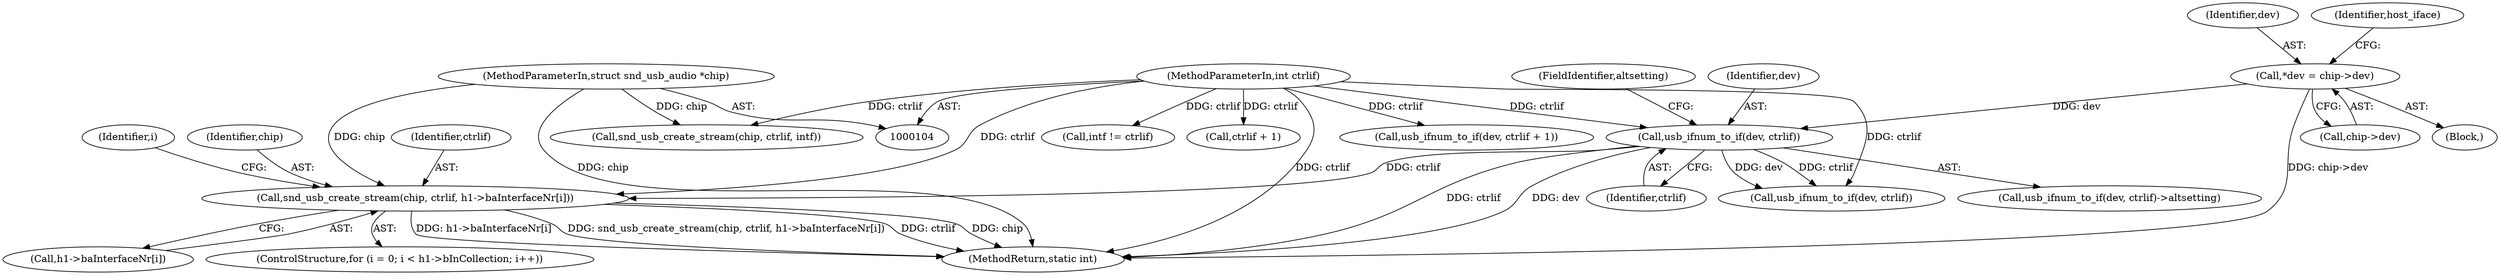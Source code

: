 digraph "0_linux_bfc81a8bc18e3c4ba0cbaa7666ff76be2f998991@API" {
"1000287" [label="(Call,snd_usb_create_stream(chip, ctrlif, h1->baInterfaceNr[i]))"];
"1000105" [label="(MethodParameterIn,struct snd_usb_audio *chip)"];
"1000125" [label="(Call,usb_ifnum_to_if(dev, ctrlif))"];
"1000109" [label="(Call,*dev = chip->dev)"];
"1000106" [label="(MethodParameterIn,int ctrlif)"];
"1000313" [label="(Call,usb_ifnum_to_if(dev, ctrlif + 1))"];
"1000382" [label="(Call,snd_usb_create_stream(chip, ctrlif, intf))"];
"1000106" [label="(MethodParameterIn,int ctrlif)"];
"1000126" [label="(Identifier,dev)"];
"1000289" [label="(Identifier,ctrlif)"];
"1000290" [label="(Call,h1->baInterfaceNr[i])"];
"1000379" [label="(Call,intf != ctrlif)"];
"1000286" [label="(Identifier,i)"];
"1000111" [label="(Call,chip->dev)"];
"1000110" [label="(Identifier,dev)"];
"1000287" [label="(Call,snd_usb_create_stream(chip, ctrlif, h1->baInterfaceNr[i]))"];
"1000125" [label="(Call,usb_ifnum_to_if(dev, ctrlif))"];
"1000107" [label="(Block,)"];
"1000105" [label="(MethodParameterIn,struct snd_usb_audio *chip)"];
"1000121" [label="(Identifier,host_iface)"];
"1000288" [label="(Identifier,chip)"];
"1000276" [label="(ControlStructure,for (i = 0; i < h1->bInCollection; i++))"];
"1000389" [label="(MethodReturn,static int)"];
"1000127" [label="(Identifier,ctrlif)"];
"1000109" [label="(Call,*dev = chip->dev)"];
"1000128" [label="(FieldIdentifier,altsetting)"];
"1000302" [label="(Call,usb_ifnum_to_if(dev, ctrlif))"];
"1000124" [label="(Call,usb_ifnum_to_if(dev, ctrlif)->altsetting)"];
"1000315" [label="(Call,ctrlif + 1)"];
"1000287" -> "1000276"  [label="AST: "];
"1000287" -> "1000290"  [label="CFG: "];
"1000288" -> "1000287"  [label="AST: "];
"1000289" -> "1000287"  [label="AST: "];
"1000290" -> "1000287"  [label="AST: "];
"1000286" -> "1000287"  [label="CFG: "];
"1000287" -> "1000389"  [label="DDG: h1->baInterfaceNr[i]"];
"1000287" -> "1000389"  [label="DDG: snd_usb_create_stream(chip, ctrlif, h1->baInterfaceNr[i])"];
"1000287" -> "1000389"  [label="DDG: ctrlif"];
"1000287" -> "1000389"  [label="DDG: chip"];
"1000105" -> "1000287"  [label="DDG: chip"];
"1000125" -> "1000287"  [label="DDG: ctrlif"];
"1000106" -> "1000287"  [label="DDG: ctrlif"];
"1000105" -> "1000104"  [label="AST: "];
"1000105" -> "1000389"  [label="DDG: chip"];
"1000105" -> "1000382"  [label="DDG: chip"];
"1000125" -> "1000124"  [label="AST: "];
"1000125" -> "1000127"  [label="CFG: "];
"1000126" -> "1000125"  [label="AST: "];
"1000127" -> "1000125"  [label="AST: "];
"1000128" -> "1000125"  [label="CFG: "];
"1000125" -> "1000389"  [label="DDG: ctrlif"];
"1000125" -> "1000389"  [label="DDG: dev"];
"1000109" -> "1000125"  [label="DDG: dev"];
"1000106" -> "1000125"  [label="DDG: ctrlif"];
"1000125" -> "1000302"  [label="DDG: dev"];
"1000125" -> "1000302"  [label="DDG: ctrlif"];
"1000109" -> "1000107"  [label="AST: "];
"1000109" -> "1000111"  [label="CFG: "];
"1000110" -> "1000109"  [label="AST: "];
"1000111" -> "1000109"  [label="AST: "];
"1000121" -> "1000109"  [label="CFG: "];
"1000109" -> "1000389"  [label="DDG: chip->dev"];
"1000106" -> "1000104"  [label="AST: "];
"1000106" -> "1000389"  [label="DDG: ctrlif"];
"1000106" -> "1000302"  [label="DDG: ctrlif"];
"1000106" -> "1000313"  [label="DDG: ctrlif"];
"1000106" -> "1000315"  [label="DDG: ctrlif"];
"1000106" -> "1000379"  [label="DDG: ctrlif"];
"1000106" -> "1000382"  [label="DDG: ctrlif"];
}
